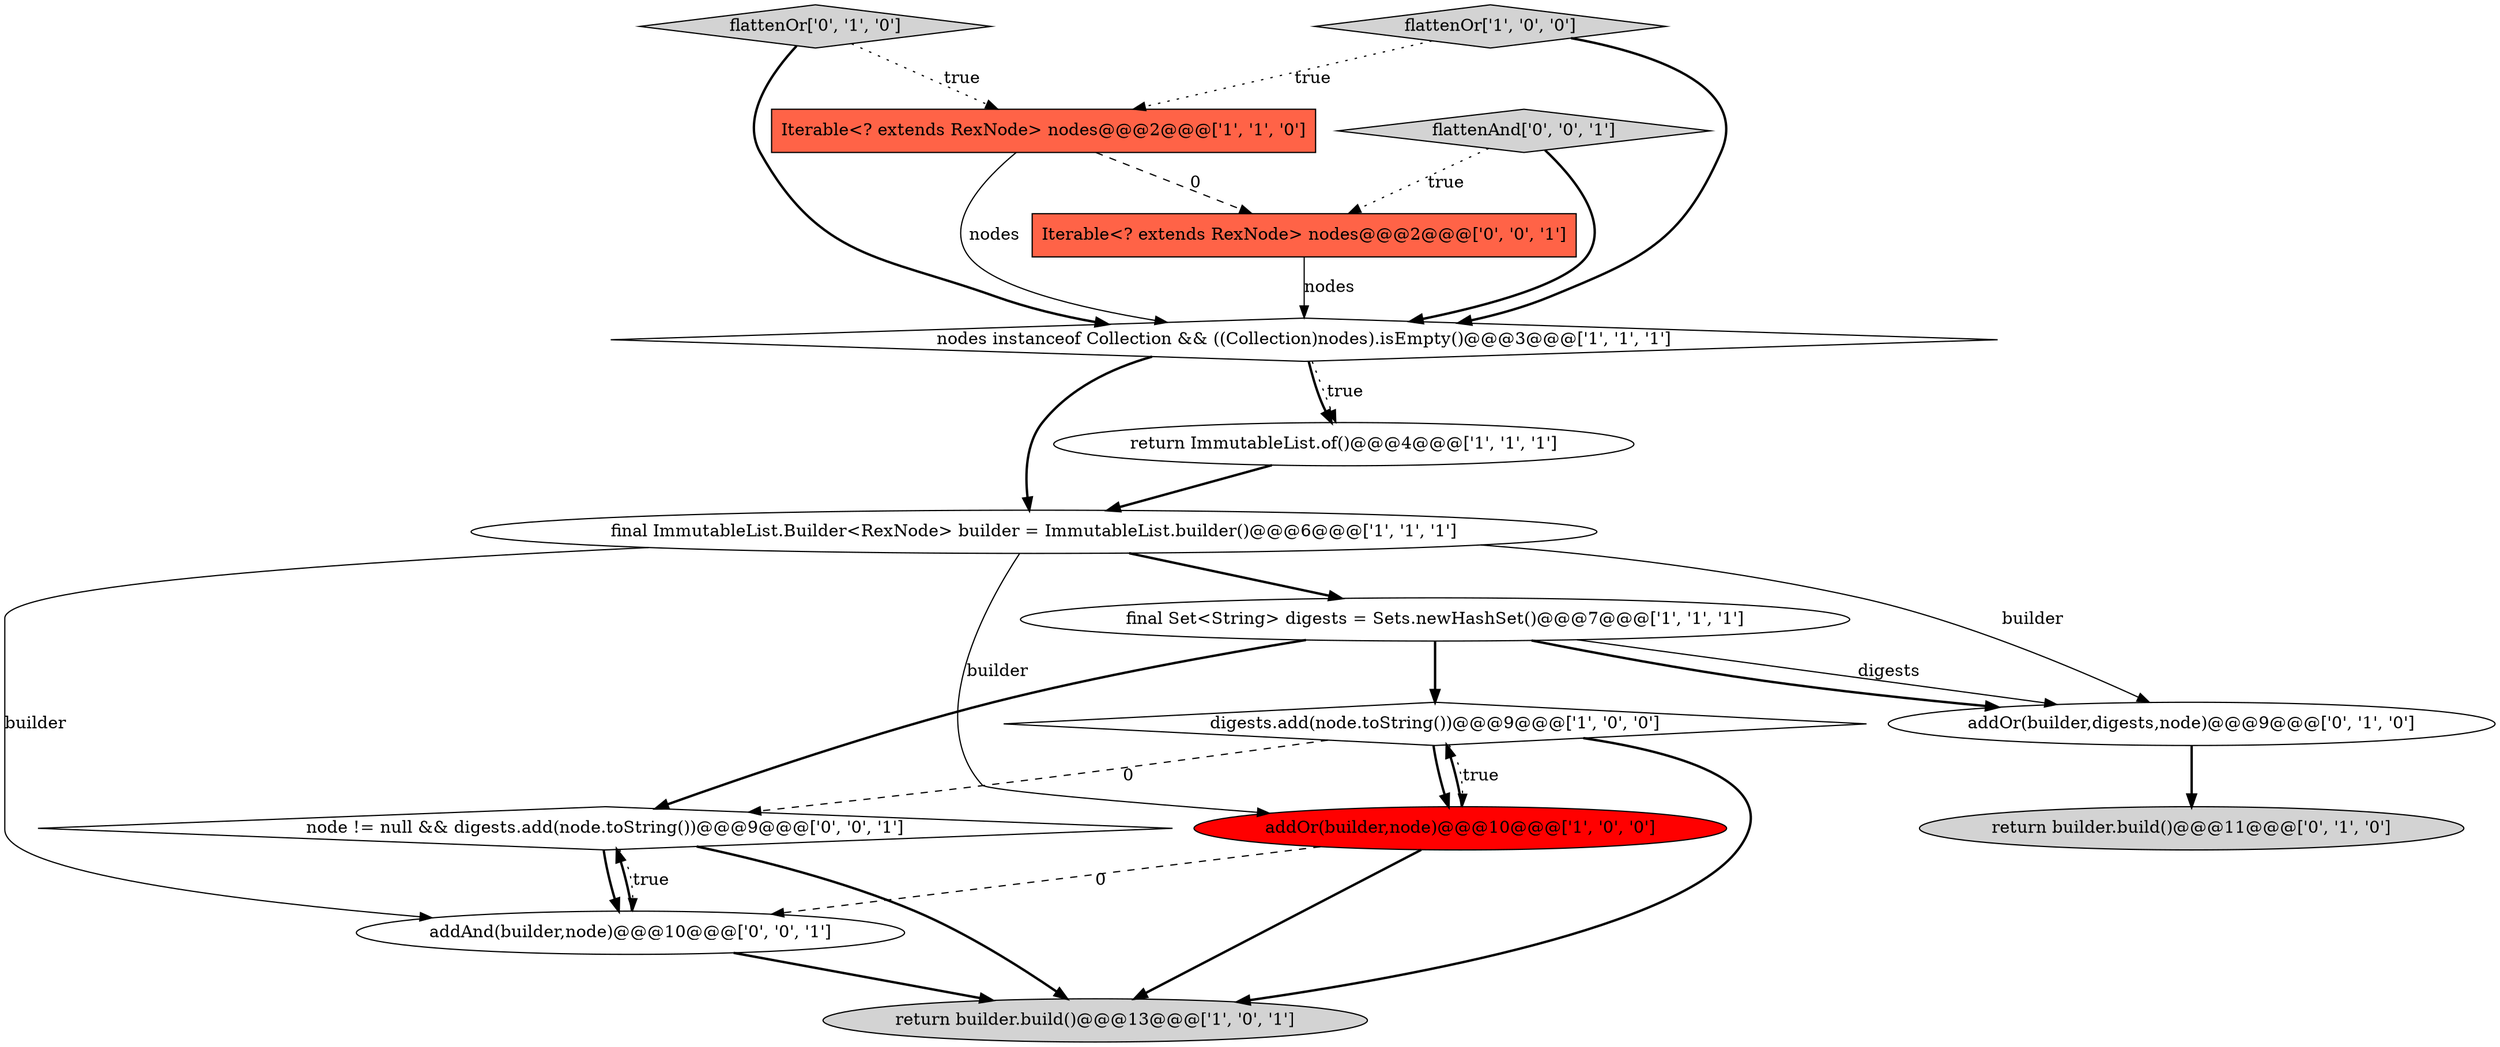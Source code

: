 digraph {
10 [style = filled, label = "flattenOr['0', '1', '0']", fillcolor = lightgray, shape = diamond image = "AAA0AAABBB2BBB"];
4 [style = filled, label = "nodes instanceof Collection && ((Collection)nodes).isEmpty()@@@3@@@['1', '1', '1']", fillcolor = white, shape = diamond image = "AAA0AAABBB1BBB"];
0 [style = filled, label = "return builder.build()@@@13@@@['1', '0', '1']", fillcolor = lightgray, shape = ellipse image = "AAA0AAABBB1BBB"];
6 [style = filled, label = "final Set<String> digests = Sets.newHashSet()@@@7@@@['1', '1', '1']", fillcolor = white, shape = ellipse image = "AAA0AAABBB1BBB"];
14 [style = filled, label = "node != null && digests.add(node.toString())@@@9@@@['0', '0', '1']", fillcolor = white, shape = diamond image = "AAA0AAABBB3BBB"];
12 [style = filled, label = "addAnd(builder,node)@@@10@@@['0', '0', '1']", fillcolor = white, shape = ellipse image = "AAA0AAABBB3BBB"];
5 [style = filled, label = "Iterable<? extends RexNode> nodes@@@2@@@['1', '1', '0']", fillcolor = tomato, shape = box image = "AAA0AAABBB1BBB"];
2 [style = filled, label = "flattenOr['1', '0', '0']", fillcolor = lightgray, shape = diamond image = "AAA0AAABBB1BBB"];
11 [style = filled, label = "return builder.build()@@@11@@@['0', '1', '0']", fillcolor = lightgray, shape = ellipse image = "AAA0AAABBB2BBB"];
1 [style = filled, label = "final ImmutableList.Builder<RexNode> builder = ImmutableList.builder()@@@6@@@['1', '1', '1']", fillcolor = white, shape = ellipse image = "AAA0AAABBB1BBB"];
13 [style = filled, label = "flattenAnd['0', '0', '1']", fillcolor = lightgray, shape = diamond image = "AAA0AAABBB3BBB"];
8 [style = filled, label = "return ImmutableList.of()@@@4@@@['1', '1', '1']", fillcolor = white, shape = ellipse image = "AAA0AAABBB1BBB"];
3 [style = filled, label = "digests.add(node.toString())@@@9@@@['1', '0', '0']", fillcolor = white, shape = diamond image = "AAA0AAABBB1BBB"];
15 [style = filled, label = "Iterable<? extends RexNode> nodes@@@2@@@['0', '0', '1']", fillcolor = tomato, shape = box image = "AAA0AAABBB3BBB"];
9 [style = filled, label = "addOr(builder,digests,node)@@@9@@@['0', '1', '0']", fillcolor = white, shape = ellipse image = "AAA0AAABBB2BBB"];
7 [style = filled, label = "addOr(builder,node)@@@10@@@['1', '0', '0']", fillcolor = red, shape = ellipse image = "AAA1AAABBB1BBB"];
6->3 [style = bold, label=""];
3->7 [style = dotted, label="true"];
9->11 [style = bold, label=""];
14->12 [style = dotted, label="true"];
1->9 [style = solid, label="builder"];
4->8 [style = dotted, label="true"];
7->0 [style = bold, label=""];
10->5 [style = dotted, label="true"];
2->4 [style = bold, label=""];
5->4 [style = solid, label="nodes"];
12->0 [style = bold, label=""];
7->3 [style = bold, label=""];
3->0 [style = bold, label=""];
6->14 [style = bold, label=""];
1->7 [style = solid, label="builder"];
8->1 [style = bold, label=""];
6->9 [style = solid, label="digests"];
1->6 [style = bold, label=""];
14->0 [style = bold, label=""];
3->7 [style = bold, label=""];
14->12 [style = bold, label=""];
12->14 [style = bold, label=""];
10->4 [style = bold, label=""];
7->12 [style = dashed, label="0"];
4->8 [style = bold, label=""];
1->12 [style = solid, label="builder"];
13->15 [style = dotted, label="true"];
4->1 [style = bold, label=""];
15->4 [style = solid, label="nodes"];
6->9 [style = bold, label=""];
2->5 [style = dotted, label="true"];
3->14 [style = dashed, label="0"];
5->15 [style = dashed, label="0"];
13->4 [style = bold, label=""];
}
